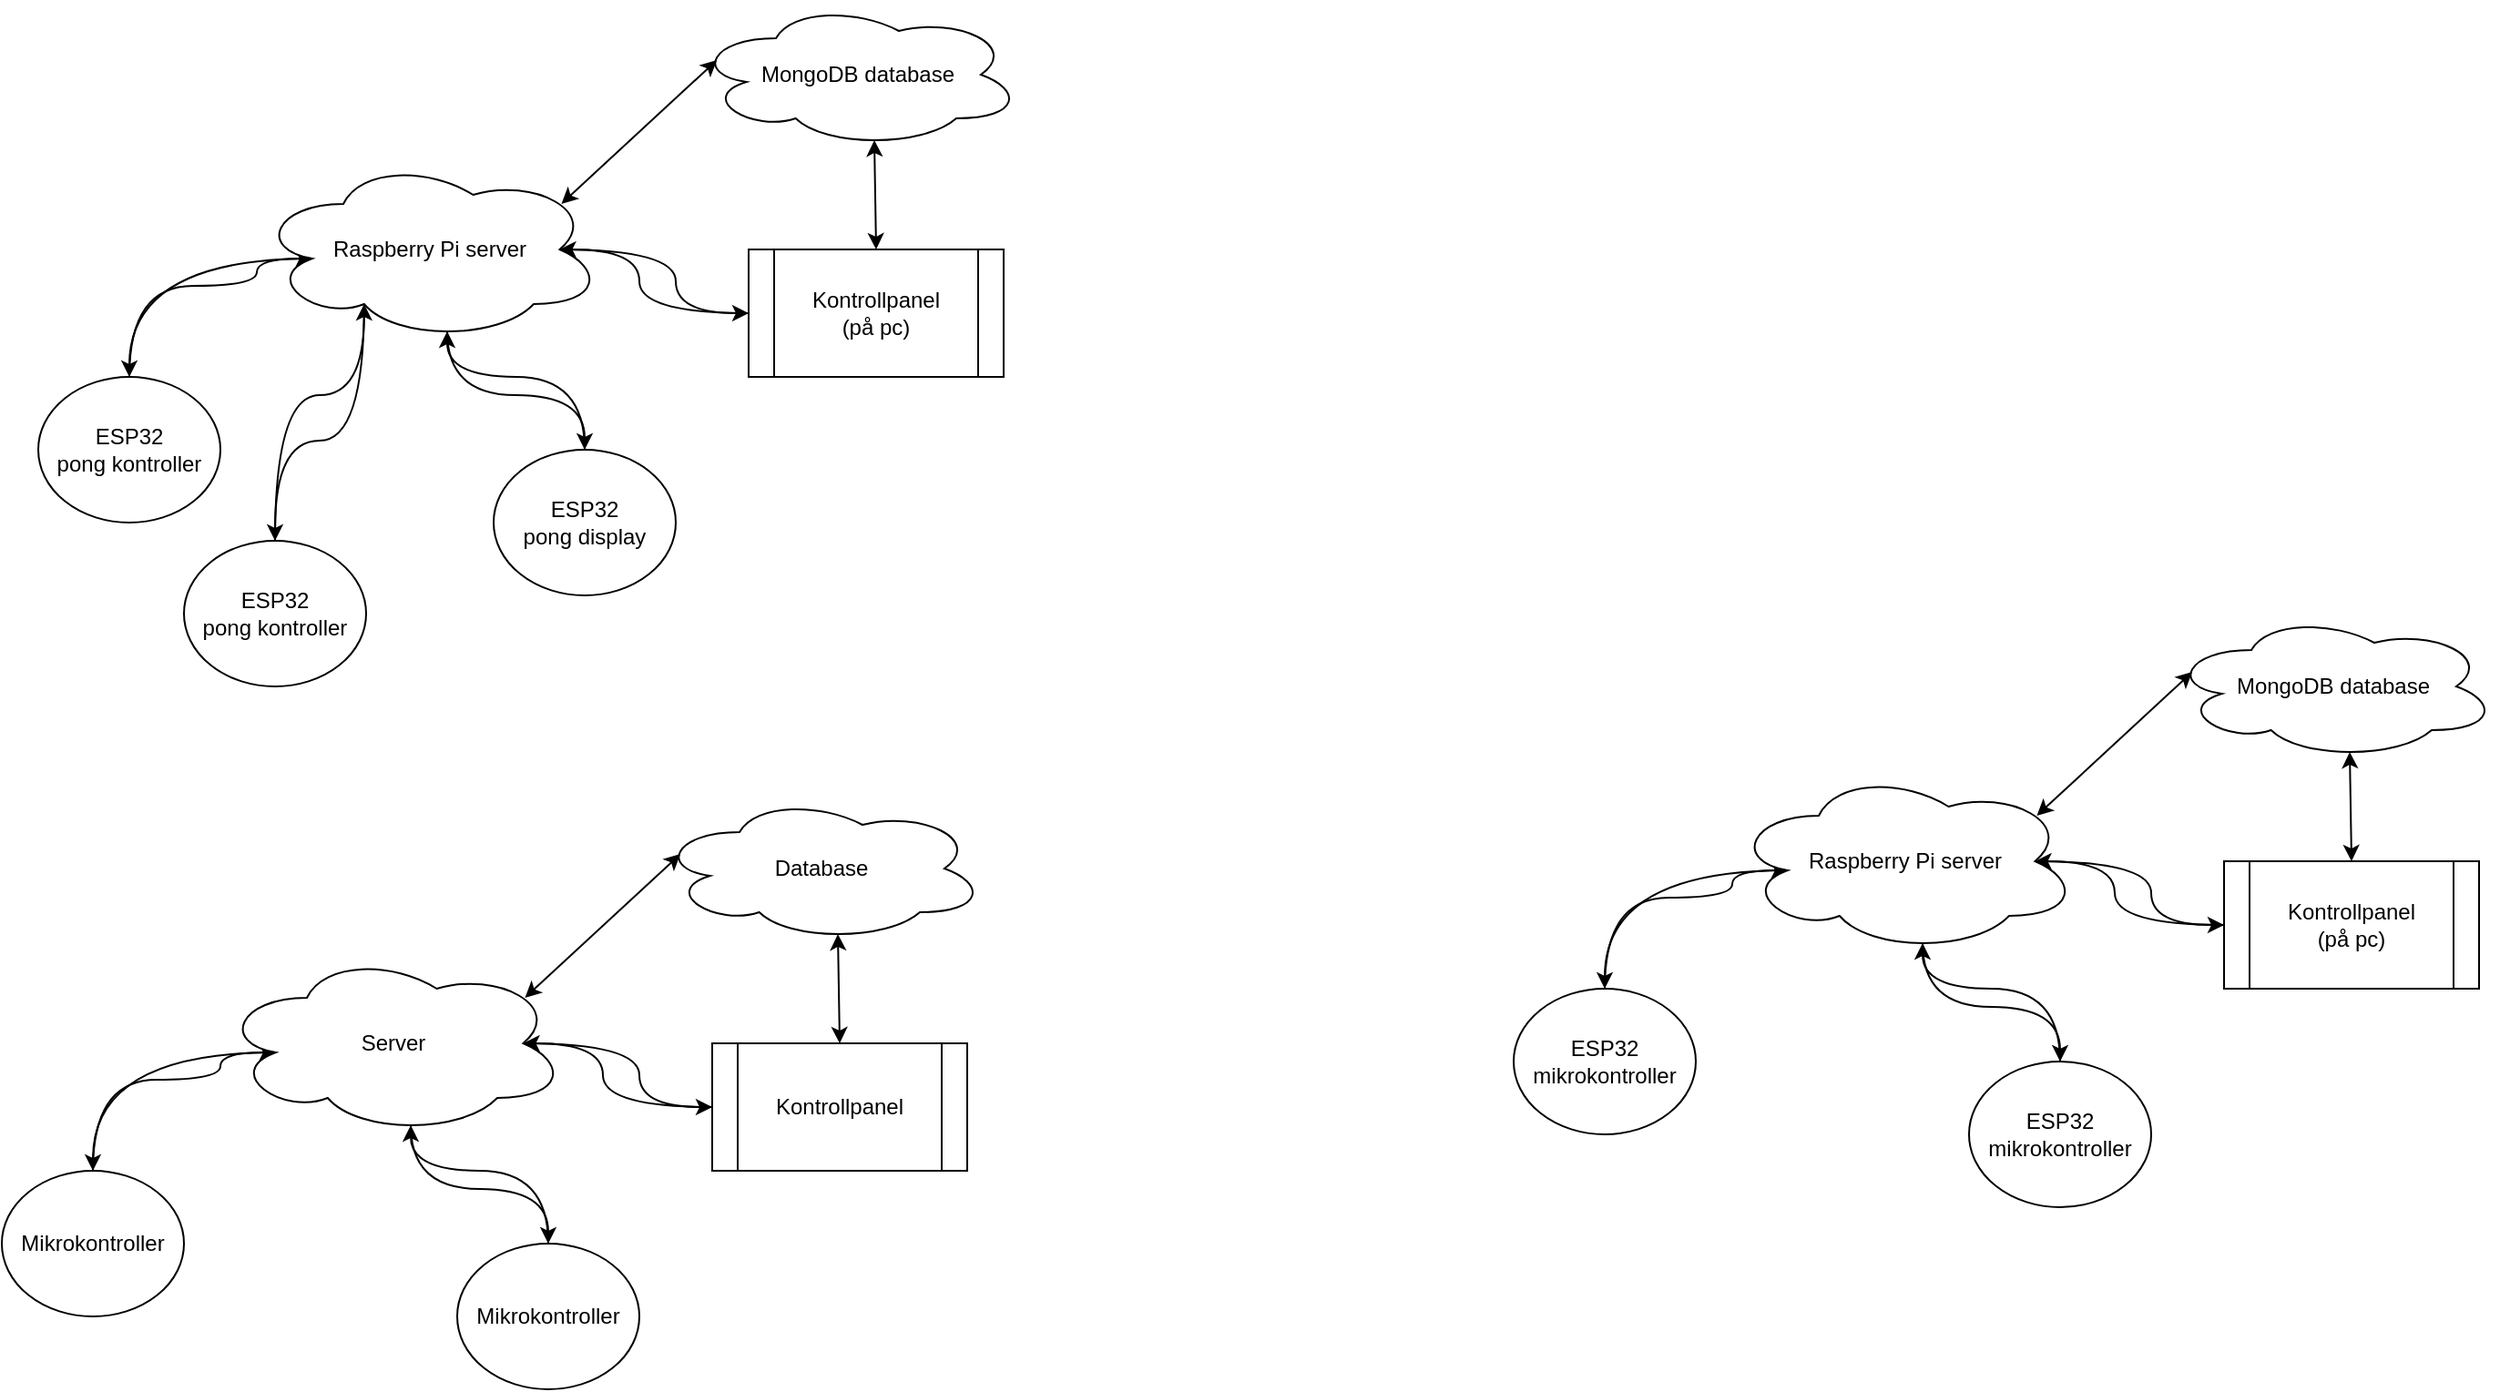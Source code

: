 <mxfile version="13.9.9" type="device"><diagram id="O5Np5O-oTsRoGg6KlhwN" name="Page-1"><mxGraphModel dx="1680" dy="818" grid="1" gridSize="10" guides="1" tooltips="1" connect="1" arrows="1" fold="1" page="1" pageScale="1" pageWidth="850" pageHeight="1100" math="0" shadow="0"><root><mxCell id="0"/><mxCell id="1" parent="0"/><mxCell id="7AzTejPpJdzUVeEl-yQH-23" style="edgeStyle=orthogonalEdgeStyle;curved=1;rounded=0;orthogonalLoop=1;jettySize=auto;html=1;exitX=0.5;exitY=0;exitDx=0;exitDy=0;entryX=0.31;entryY=0.8;entryDx=0;entryDy=0;entryPerimeter=0;" parent="1" source="7AzTejPpJdzUVeEl-yQH-3" target="7AzTejPpJdzUVeEl-yQH-9" edge="1"><mxGeometry relative="1" as="geometry"><Array as="points"><mxPoint x="240" y="240"/><mxPoint x="289" y="240"/></Array></mxGeometry></mxCell><mxCell id="7AzTejPpJdzUVeEl-yQH-3" value="ESP32&lt;br&gt;pong kontroller" style="ellipse;whiteSpace=wrap;html=1;" parent="1" vertex="1"><mxGeometry x="190" y="320" width="100" height="80" as="geometry"/></mxCell><mxCell id="7AzTejPpJdzUVeEl-yQH-30" style="edgeStyle=orthogonalEdgeStyle;curved=1;rounded=0;orthogonalLoop=1;jettySize=auto;html=1;exitX=0.5;exitY=0;exitDx=0;exitDy=0;entryX=0.16;entryY=0.55;entryDx=0;entryDy=0;entryPerimeter=0;" parent="1" source="7AzTejPpJdzUVeEl-yQH-5" target="7AzTejPpJdzUVeEl-yQH-9" edge="1"><mxGeometry relative="1" as="geometry"><Array as="points"><mxPoint x="160" y="180"/><mxPoint x="230" y="180"/><mxPoint x="230" y="165"/></Array></mxGeometry></mxCell><mxCell id="7AzTejPpJdzUVeEl-yQH-5" value="ESP32&lt;br&gt;pong kontroller" style="ellipse;whiteSpace=wrap;html=1;" parent="1" vertex="1"><mxGeometry x="110" y="230" width="100" height="80" as="geometry"/></mxCell><mxCell id="7AzTejPpJdzUVeEl-yQH-25" style="edgeStyle=orthogonalEdgeStyle;curved=1;rounded=0;orthogonalLoop=1;jettySize=auto;html=1;exitX=0.5;exitY=0;exitDx=0;exitDy=0;entryX=0.55;entryY=0.95;entryDx=0;entryDy=0;entryPerimeter=0;" parent="1" source="7AzTejPpJdzUVeEl-yQH-6" target="7AzTejPpJdzUVeEl-yQH-9" edge="1"><mxGeometry relative="1" as="geometry"><Array as="points"><mxPoint x="410" y="230"/><mxPoint x="335" y="230"/></Array></mxGeometry></mxCell><mxCell id="7AzTejPpJdzUVeEl-yQH-6" value="ESP32&lt;br&gt;pong display" style="ellipse;whiteSpace=wrap;html=1;" parent="1" vertex="1"><mxGeometry x="360" y="270" width="100" height="80" as="geometry"/></mxCell><mxCell id="7AzTejPpJdzUVeEl-yQH-22" style="edgeStyle=orthogonalEdgeStyle;curved=1;rounded=0;orthogonalLoop=1;jettySize=auto;html=1;exitX=0.31;exitY=0.8;exitDx=0;exitDy=0;exitPerimeter=0;entryX=0.5;entryY=0;entryDx=0;entryDy=0;" parent="1" source="7AzTejPpJdzUVeEl-yQH-9" target="7AzTejPpJdzUVeEl-yQH-3" edge="1"><mxGeometry relative="1" as="geometry"/></mxCell><mxCell id="7AzTejPpJdzUVeEl-yQH-24" style="edgeStyle=orthogonalEdgeStyle;curved=1;rounded=0;orthogonalLoop=1;jettySize=auto;html=1;exitX=0.55;exitY=0.95;exitDx=0;exitDy=0;exitPerimeter=0;entryX=0.5;entryY=0;entryDx=0;entryDy=0;" parent="1" source="7AzTejPpJdzUVeEl-yQH-9" target="7AzTejPpJdzUVeEl-yQH-6" edge="1"><mxGeometry relative="1" as="geometry"/></mxCell><mxCell id="7AzTejPpJdzUVeEl-yQH-28" style="edgeStyle=orthogonalEdgeStyle;curved=1;rounded=0;orthogonalLoop=1;jettySize=auto;html=1;exitX=0.875;exitY=0.5;exitDx=0;exitDy=0;exitPerimeter=0;entryX=0;entryY=0.5;entryDx=0;entryDy=0;" parent="1" source="7AzTejPpJdzUVeEl-yQH-9" target="7AzTejPpJdzUVeEl-yQH-10" edge="1"><mxGeometry relative="1" as="geometry"/></mxCell><mxCell id="7AzTejPpJdzUVeEl-yQH-31" style="edgeStyle=orthogonalEdgeStyle;curved=1;rounded=0;orthogonalLoop=1;jettySize=auto;html=1;exitX=0.16;exitY=0.55;exitDx=0;exitDy=0;exitPerimeter=0;entryX=0.5;entryY=0;entryDx=0;entryDy=0;" parent="1" source="7AzTejPpJdzUVeEl-yQH-9" target="7AzTejPpJdzUVeEl-yQH-5" edge="1"><mxGeometry relative="1" as="geometry"><Array as="points"><mxPoint x="160" y="165"/></Array></mxGeometry></mxCell><mxCell id="7AzTejPpJdzUVeEl-yQH-9" value="Raspberry Pi server" style="ellipse;shape=cloud;whiteSpace=wrap;html=1;" parent="1" vertex="1"><mxGeometry x="230" y="110" width="190" height="100" as="geometry"/></mxCell><mxCell id="7AzTejPpJdzUVeEl-yQH-29" style="edgeStyle=orthogonalEdgeStyle;curved=1;rounded=0;orthogonalLoop=1;jettySize=auto;html=1;exitX=0;exitY=0.5;exitDx=0;exitDy=0;entryX=0.875;entryY=0.5;entryDx=0;entryDy=0;entryPerimeter=0;" parent="1" source="7AzTejPpJdzUVeEl-yQH-10" target="7AzTejPpJdzUVeEl-yQH-9" edge="1"><mxGeometry relative="1" as="geometry"><Array as="points"><mxPoint x="440" y="195"/><mxPoint x="440" y="160"/></Array></mxGeometry></mxCell><mxCell id="7AzTejPpJdzUVeEl-yQH-10" value="Kontrollpanel&lt;br&gt;(på pc)" style="shape=process;whiteSpace=wrap;html=1;backgroundOutline=1;" parent="1" vertex="1"><mxGeometry x="500" y="160" width="140" height="70" as="geometry"/></mxCell><mxCell id="JvOh6fmJjGt1fcqGQR06-1" value="MongoDB database" style="ellipse;shape=cloud;whiteSpace=wrap;html=1;" vertex="1" parent="1"><mxGeometry x="470" y="24" width="180" height="80" as="geometry"/></mxCell><mxCell id="JvOh6fmJjGt1fcqGQR06-5" value="" style="endArrow=classic;startArrow=classic;html=1;exitX=0.5;exitY=0;exitDx=0;exitDy=0;entryX=0.55;entryY=0.95;entryDx=0;entryDy=0;entryPerimeter=0;" edge="1" parent="1" source="7AzTejPpJdzUVeEl-yQH-10" target="JvOh6fmJjGt1fcqGQR06-1"><mxGeometry width="50" height="50" relative="1" as="geometry"><mxPoint x="540" y="270" as="sourcePoint"/><mxPoint x="590" y="220" as="targetPoint"/></mxGeometry></mxCell><mxCell id="JvOh6fmJjGt1fcqGQR06-6" value="" style="endArrow=classic;startArrow=classic;html=1;exitX=0.88;exitY=0.25;exitDx=0;exitDy=0;exitPerimeter=0;entryX=0.07;entryY=0.4;entryDx=0;entryDy=0;entryPerimeter=0;" edge="1" parent="1" source="7AzTejPpJdzUVeEl-yQH-9" target="JvOh6fmJjGt1fcqGQR06-1"><mxGeometry width="50" height="50" relative="1" as="geometry"><mxPoint x="540" y="270" as="sourcePoint"/><mxPoint x="590" y="220" as="targetPoint"/></mxGeometry></mxCell><mxCell id="JvOh6fmJjGt1fcqGQR06-25" style="edgeStyle=orthogonalEdgeStyle;curved=1;rounded=0;orthogonalLoop=1;jettySize=auto;html=1;exitX=0.5;exitY=0;exitDx=0;exitDy=0;entryX=0.16;entryY=0.55;entryDx=0;entryDy=0;entryPerimeter=0;" edge="1" parent="1" source="JvOh6fmJjGt1fcqGQR06-26" target="JvOh6fmJjGt1fcqGQR06-33"><mxGeometry relative="1" as="geometry"><Array as="points"><mxPoint x="140" y="616"/><mxPoint x="210" y="616"/><mxPoint x="210" y="601"/></Array></mxGeometry></mxCell><mxCell id="JvOh6fmJjGt1fcqGQR06-26" value="Mikrokontroller" style="ellipse;whiteSpace=wrap;html=1;" vertex="1" parent="1"><mxGeometry x="90" y="666" width="100" height="80" as="geometry"/></mxCell><mxCell id="JvOh6fmJjGt1fcqGQR06-27" style="edgeStyle=orthogonalEdgeStyle;curved=1;rounded=0;orthogonalLoop=1;jettySize=auto;html=1;exitX=0.5;exitY=0;exitDx=0;exitDy=0;entryX=0.55;entryY=0.95;entryDx=0;entryDy=0;entryPerimeter=0;" edge="1" parent="1" source="JvOh6fmJjGt1fcqGQR06-28" target="JvOh6fmJjGt1fcqGQR06-33"><mxGeometry relative="1" as="geometry"><Array as="points"><mxPoint x="390" y="666"/><mxPoint x="315" y="666"/></Array></mxGeometry></mxCell><mxCell id="JvOh6fmJjGt1fcqGQR06-28" value="Mikrokontroller" style="ellipse;whiteSpace=wrap;html=1;" vertex="1" parent="1"><mxGeometry x="340" y="706" width="100" height="80" as="geometry"/></mxCell><mxCell id="JvOh6fmJjGt1fcqGQR06-30" style="edgeStyle=orthogonalEdgeStyle;curved=1;rounded=0;orthogonalLoop=1;jettySize=auto;html=1;exitX=0.55;exitY=0.95;exitDx=0;exitDy=0;exitPerimeter=0;entryX=0.5;entryY=0;entryDx=0;entryDy=0;" edge="1" parent="1" source="JvOh6fmJjGt1fcqGQR06-33" target="JvOh6fmJjGt1fcqGQR06-28"><mxGeometry relative="1" as="geometry"/></mxCell><mxCell id="JvOh6fmJjGt1fcqGQR06-31" style="edgeStyle=orthogonalEdgeStyle;curved=1;rounded=0;orthogonalLoop=1;jettySize=auto;html=1;exitX=0.875;exitY=0.5;exitDx=0;exitDy=0;exitPerimeter=0;entryX=0;entryY=0.5;entryDx=0;entryDy=0;" edge="1" parent="1" source="JvOh6fmJjGt1fcqGQR06-33" target="JvOh6fmJjGt1fcqGQR06-35"><mxGeometry relative="1" as="geometry"/></mxCell><mxCell id="JvOh6fmJjGt1fcqGQR06-32" style="edgeStyle=orthogonalEdgeStyle;curved=1;rounded=0;orthogonalLoop=1;jettySize=auto;html=1;exitX=0.16;exitY=0.55;exitDx=0;exitDy=0;exitPerimeter=0;entryX=0.5;entryY=0;entryDx=0;entryDy=0;" edge="1" parent="1" source="JvOh6fmJjGt1fcqGQR06-33" target="JvOh6fmJjGt1fcqGQR06-26"><mxGeometry relative="1" as="geometry"><Array as="points"><mxPoint x="140" y="601"/></Array></mxGeometry></mxCell><mxCell id="JvOh6fmJjGt1fcqGQR06-33" value="Server" style="ellipse;shape=cloud;whiteSpace=wrap;html=1;" vertex="1" parent="1"><mxGeometry x="210" y="546" width="190" height="100" as="geometry"/></mxCell><mxCell id="JvOh6fmJjGt1fcqGQR06-34" style="edgeStyle=orthogonalEdgeStyle;curved=1;rounded=0;orthogonalLoop=1;jettySize=auto;html=1;exitX=0;exitY=0.5;exitDx=0;exitDy=0;entryX=0.875;entryY=0.5;entryDx=0;entryDy=0;entryPerimeter=0;" edge="1" parent="1" source="JvOh6fmJjGt1fcqGQR06-35" target="JvOh6fmJjGt1fcqGQR06-33"><mxGeometry relative="1" as="geometry"><Array as="points"><mxPoint x="420" y="631"/><mxPoint x="420" y="596"/></Array></mxGeometry></mxCell><mxCell id="JvOh6fmJjGt1fcqGQR06-35" value="Kontrollpanel" style="shape=process;whiteSpace=wrap;html=1;backgroundOutline=1;" vertex="1" parent="1"><mxGeometry x="480" y="596" width="140" height="70" as="geometry"/></mxCell><mxCell id="JvOh6fmJjGt1fcqGQR06-36" value="Database" style="ellipse;shape=cloud;whiteSpace=wrap;html=1;" vertex="1" parent="1"><mxGeometry x="450" y="460" width="180" height="80" as="geometry"/></mxCell><mxCell id="JvOh6fmJjGt1fcqGQR06-37" value="" style="endArrow=classic;startArrow=classic;html=1;exitX=0.5;exitY=0;exitDx=0;exitDy=0;entryX=0.55;entryY=0.95;entryDx=0;entryDy=0;entryPerimeter=0;" edge="1" parent="1" source="JvOh6fmJjGt1fcqGQR06-35" target="JvOh6fmJjGt1fcqGQR06-36"><mxGeometry width="50" height="50" relative="1" as="geometry"><mxPoint x="520" y="706" as="sourcePoint"/><mxPoint x="570" y="656" as="targetPoint"/></mxGeometry></mxCell><mxCell id="JvOh6fmJjGt1fcqGQR06-38" value="" style="endArrow=classic;startArrow=classic;html=1;exitX=0.88;exitY=0.25;exitDx=0;exitDy=0;exitPerimeter=0;entryX=0.07;entryY=0.4;entryDx=0;entryDy=0;entryPerimeter=0;" edge="1" parent="1" source="JvOh6fmJjGt1fcqGQR06-33" target="JvOh6fmJjGt1fcqGQR06-36"><mxGeometry width="50" height="50" relative="1" as="geometry"><mxPoint x="520" y="706" as="sourcePoint"/><mxPoint x="570" y="656" as="targetPoint"/></mxGeometry></mxCell><mxCell id="JvOh6fmJjGt1fcqGQR06-41" style="edgeStyle=orthogonalEdgeStyle;curved=1;rounded=0;orthogonalLoop=1;jettySize=auto;html=1;exitX=0.5;exitY=0;exitDx=0;exitDy=0;entryX=0.16;entryY=0.55;entryDx=0;entryDy=0;entryPerimeter=0;" edge="1" parent="1" source="JvOh6fmJjGt1fcqGQR06-42" target="JvOh6fmJjGt1fcqGQR06-49"><mxGeometry relative="1" as="geometry"><Array as="points"><mxPoint x="970" y="516"/><mxPoint x="1040" y="516"/><mxPoint x="1040" y="501"/></Array></mxGeometry></mxCell><mxCell id="JvOh6fmJjGt1fcqGQR06-42" value="ESP32&lt;br&gt;mikrokontroller" style="ellipse;whiteSpace=wrap;html=1;" vertex="1" parent="1"><mxGeometry x="920" y="566" width="100" height="80" as="geometry"/></mxCell><mxCell id="JvOh6fmJjGt1fcqGQR06-43" style="edgeStyle=orthogonalEdgeStyle;curved=1;rounded=0;orthogonalLoop=1;jettySize=auto;html=1;exitX=0.5;exitY=0;exitDx=0;exitDy=0;entryX=0.55;entryY=0.95;entryDx=0;entryDy=0;entryPerimeter=0;" edge="1" parent="1" source="JvOh6fmJjGt1fcqGQR06-44" target="JvOh6fmJjGt1fcqGQR06-49"><mxGeometry relative="1" as="geometry"><Array as="points"><mxPoint x="1220" y="566"/><mxPoint x="1145" y="566"/></Array></mxGeometry></mxCell><mxCell id="JvOh6fmJjGt1fcqGQR06-44" value="ESP32&lt;br&gt;mikrokontroller" style="ellipse;whiteSpace=wrap;html=1;" vertex="1" parent="1"><mxGeometry x="1170" y="606" width="100" height="80" as="geometry"/></mxCell><mxCell id="JvOh6fmJjGt1fcqGQR06-46" style="edgeStyle=orthogonalEdgeStyle;curved=1;rounded=0;orthogonalLoop=1;jettySize=auto;html=1;exitX=0.55;exitY=0.95;exitDx=0;exitDy=0;exitPerimeter=0;entryX=0.5;entryY=0;entryDx=0;entryDy=0;" edge="1" parent="1" source="JvOh6fmJjGt1fcqGQR06-49" target="JvOh6fmJjGt1fcqGQR06-44"><mxGeometry relative="1" as="geometry"/></mxCell><mxCell id="JvOh6fmJjGt1fcqGQR06-47" style="edgeStyle=orthogonalEdgeStyle;curved=1;rounded=0;orthogonalLoop=1;jettySize=auto;html=1;exitX=0.875;exitY=0.5;exitDx=0;exitDy=0;exitPerimeter=0;entryX=0;entryY=0.5;entryDx=0;entryDy=0;" edge="1" parent="1" source="JvOh6fmJjGt1fcqGQR06-49" target="JvOh6fmJjGt1fcqGQR06-51"><mxGeometry relative="1" as="geometry"/></mxCell><mxCell id="JvOh6fmJjGt1fcqGQR06-48" style="edgeStyle=orthogonalEdgeStyle;curved=1;rounded=0;orthogonalLoop=1;jettySize=auto;html=1;exitX=0.16;exitY=0.55;exitDx=0;exitDy=0;exitPerimeter=0;entryX=0.5;entryY=0;entryDx=0;entryDy=0;" edge="1" parent="1" source="JvOh6fmJjGt1fcqGQR06-49" target="JvOh6fmJjGt1fcqGQR06-42"><mxGeometry relative="1" as="geometry"><Array as="points"><mxPoint x="970" y="501"/></Array></mxGeometry></mxCell><mxCell id="JvOh6fmJjGt1fcqGQR06-49" value="Raspberry Pi server" style="ellipse;shape=cloud;whiteSpace=wrap;html=1;" vertex="1" parent="1"><mxGeometry x="1040" y="446" width="190" height="100" as="geometry"/></mxCell><mxCell id="JvOh6fmJjGt1fcqGQR06-50" style="edgeStyle=orthogonalEdgeStyle;curved=1;rounded=0;orthogonalLoop=1;jettySize=auto;html=1;exitX=0;exitY=0.5;exitDx=0;exitDy=0;entryX=0.875;entryY=0.5;entryDx=0;entryDy=0;entryPerimeter=0;" edge="1" parent="1" source="JvOh6fmJjGt1fcqGQR06-51" target="JvOh6fmJjGt1fcqGQR06-49"><mxGeometry relative="1" as="geometry"><Array as="points"><mxPoint x="1250" y="531"/><mxPoint x="1250" y="496"/></Array></mxGeometry></mxCell><mxCell id="JvOh6fmJjGt1fcqGQR06-51" value="Kontrollpanel&lt;br&gt;(på pc)" style="shape=process;whiteSpace=wrap;html=1;backgroundOutline=1;" vertex="1" parent="1"><mxGeometry x="1310" y="496" width="140" height="70" as="geometry"/></mxCell><mxCell id="JvOh6fmJjGt1fcqGQR06-52" value="MongoDB database" style="ellipse;shape=cloud;whiteSpace=wrap;html=1;" vertex="1" parent="1"><mxGeometry x="1280" y="360" width="180" height="80" as="geometry"/></mxCell><mxCell id="JvOh6fmJjGt1fcqGQR06-53" value="" style="endArrow=classic;startArrow=classic;html=1;exitX=0.5;exitY=0;exitDx=0;exitDy=0;entryX=0.55;entryY=0.95;entryDx=0;entryDy=0;entryPerimeter=0;" edge="1" parent="1" source="JvOh6fmJjGt1fcqGQR06-51" target="JvOh6fmJjGt1fcqGQR06-52"><mxGeometry width="50" height="50" relative="1" as="geometry"><mxPoint x="1350" y="606" as="sourcePoint"/><mxPoint x="1400" y="556" as="targetPoint"/></mxGeometry></mxCell><mxCell id="JvOh6fmJjGt1fcqGQR06-54" value="" style="endArrow=classic;startArrow=classic;html=1;exitX=0.88;exitY=0.25;exitDx=0;exitDy=0;exitPerimeter=0;entryX=0.07;entryY=0.4;entryDx=0;entryDy=0;entryPerimeter=0;" edge="1" parent="1" source="JvOh6fmJjGt1fcqGQR06-49" target="JvOh6fmJjGt1fcqGQR06-52"><mxGeometry width="50" height="50" relative="1" as="geometry"><mxPoint x="1350" y="606" as="sourcePoint"/><mxPoint x="1400" y="556" as="targetPoint"/></mxGeometry></mxCell></root></mxGraphModel></diagram></mxfile>